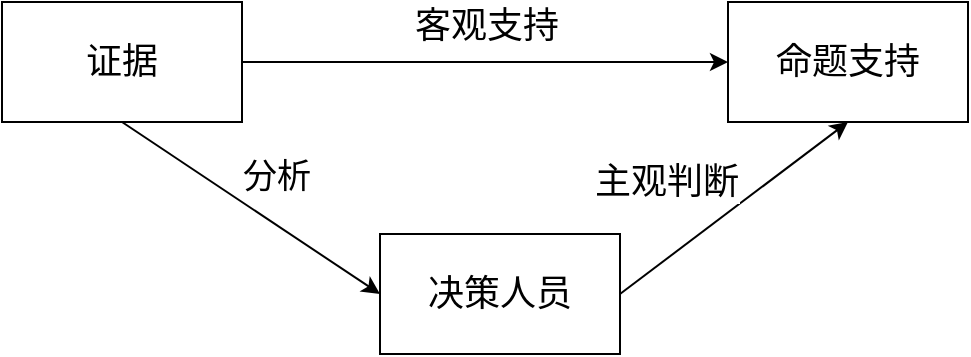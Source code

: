 <mxfile version="22.1.21" type="github">
  <diagram name="第 1 页" id="JIGYGbjS5BzIWuy9lRwW">
    <mxGraphModel dx="780" dy="453" grid="0" gridSize="10" guides="1" tooltips="1" connect="1" arrows="1" fold="1" page="1" pageScale="1" pageWidth="4681" pageHeight="3300" math="0" shadow="0">
      <root>
        <mxCell id="0" />
        <mxCell id="1" parent="0" />
        <mxCell id="eLXsCW2djNhQ_foaC9ZA-4" style="rounded=0;orthogonalLoop=1;jettySize=auto;html=1;exitX=0.5;exitY=1;exitDx=0;exitDy=0;entryX=0;entryY=0.5;entryDx=0;entryDy=0;" edge="1" parent="1" source="eLXsCW2djNhQ_foaC9ZA-1" target="eLXsCW2djNhQ_foaC9ZA-3">
          <mxGeometry relative="1" as="geometry" />
        </mxCell>
        <mxCell id="eLXsCW2djNhQ_foaC9ZA-5" value="&lt;font style=&quot;font-size: 17px;&quot;&gt;分析&lt;/font&gt;" style="edgeLabel;html=1;align=center;verticalAlign=middle;resizable=0;points=[];" vertex="1" connectable="0" parent="eLXsCW2djNhQ_foaC9ZA-4">
          <mxGeometry x="-0.257" y="-2" relative="1" as="geometry">
            <mxPoint x="30" y="-6" as="offset" />
          </mxGeometry>
        </mxCell>
        <mxCell id="eLXsCW2djNhQ_foaC9ZA-7" style="edgeStyle=orthogonalEdgeStyle;rounded=0;orthogonalLoop=1;jettySize=auto;html=1;exitX=1;exitY=0.5;exitDx=0;exitDy=0;" edge="1" parent="1" source="eLXsCW2djNhQ_foaC9ZA-1" target="eLXsCW2djNhQ_foaC9ZA-2">
          <mxGeometry relative="1" as="geometry" />
        </mxCell>
        <mxCell id="eLXsCW2djNhQ_foaC9ZA-11" value="&lt;font style=&quot;font-size: 18px;&quot;&gt;客观支持&lt;/font&gt;" style="edgeLabel;html=1;align=center;verticalAlign=middle;resizable=0;points=[];" vertex="1" connectable="0" parent="eLXsCW2djNhQ_foaC9ZA-7">
          <mxGeometry x="-0.086" y="3" relative="1" as="geometry">
            <mxPoint x="11" y="-15" as="offset" />
          </mxGeometry>
        </mxCell>
        <mxCell id="eLXsCW2djNhQ_foaC9ZA-1" value="&lt;font style=&quot;font-size: 18px;&quot;&gt;证据&lt;/font&gt;" style="rounded=0;whiteSpace=wrap;html=1;" vertex="1" parent="1">
          <mxGeometry x="213" y="201" width="120" height="60" as="geometry" />
        </mxCell>
        <mxCell id="eLXsCW2djNhQ_foaC9ZA-2" value="&lt;font style=&quot;font-size: 18px;&quot;&gt;命题支持&lt;/font&gt;" style="rounded=0;whiteSpace=wrap;html=1;" vertex="1" parent="1">
          <mxGeometry x="576" y="201" width="120" height="60" as="geometry" />
        </mxCell>
        <mxCell id="eLXsCW2djNhQ_foaC9ZA-6" style="rounded=0;orthogonalLoop=1;jettySize=auto;html=1;exitX=1;exitY=0.5;exitDx=0;exitDy=0;entryX=0.5;entryY=1;entryDx=0;entryDy=0;" edge="1" parent="1" source="eLXsCW2djNhQ_foaC9ZA-3" target="eLXsCW2djNhQ_foaC9ZA-2">
          <mxGeometry relative="1" as="geometry" />
        </mxCell>
        <mxCell id="eLXsCW2djNhQ_foaC9ZA-9" value="&lt;font style=&quot;font-size: 18px;&quot;&gt;主观判断&lt;/font&gt;" style="edgeLabel;html=1;align=center;verticalAlign=middle;resizable=0;points=[];" vertex="1" connectable="0" parent="eLXsCW2djNhQ_foaC9ZA-6">
          <mxGeometry x="-0.08" y="-1" relative="1" as="geometry">
            <mxPoint x="-30" y="-18" as="offset" />
          </mxGeometry>
        </mxCell>
        <mxCell id="eLXsCW2djNhQ_foaC9ZA-3" value="&lt;font style=&quot;font-size: 18px;&quot;&gt;决策人员&lt;/font&gt;" style="rounded=0;whiteSpace=wrap;html=1;" vertex="1" parent="1">
          <mxGeometry x="402" y="317" width="120" height="60" as="geometry" />
        </mxCell>
      </root>
    </mxGraphModel>
  </diagram>
</mxfile>
